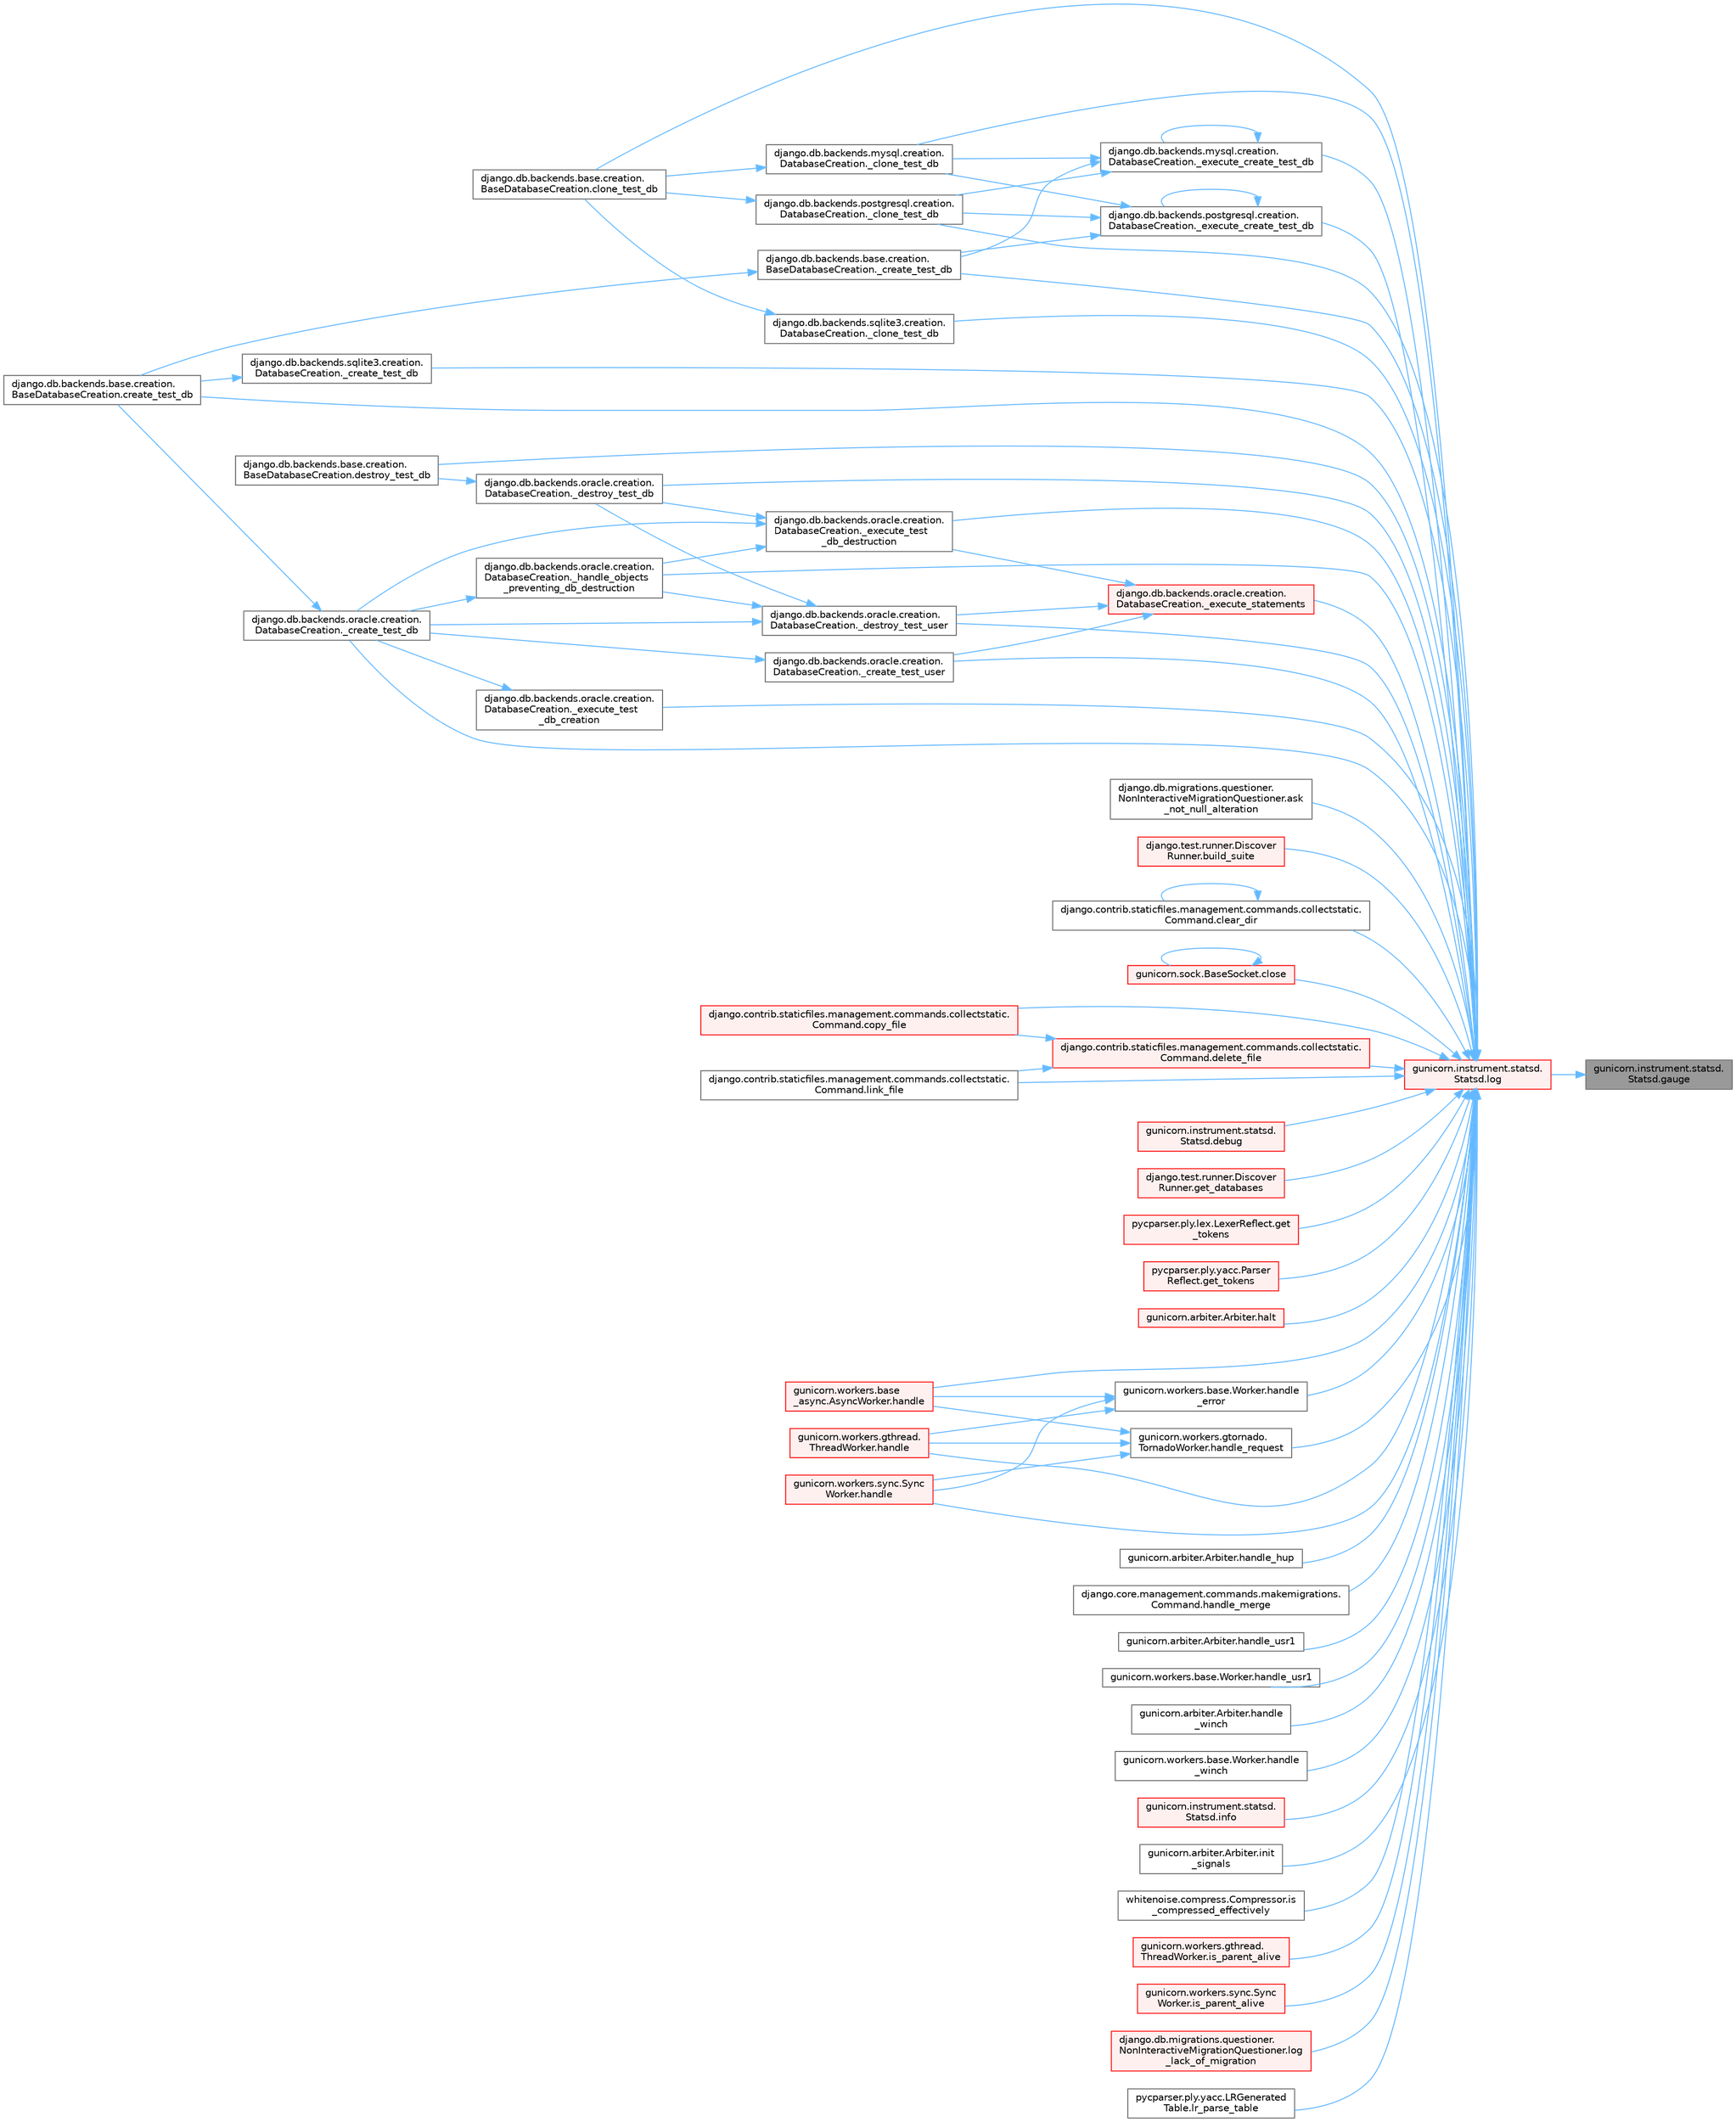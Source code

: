 digraph "gunicorn.instrument.statsd.Statsd.gauge"
{
 // LATEX_PDF_SIZE
  bgcolor="transparent";
  edge [fontname=Helvetica,fontsize=10,labelfontname=Helvetica,labelfontsize=10];
  node [fontname=Helvetica,fontsize=10,shape=box,height=0.2,width=0.4];
  rankdir="RL";
  Node1 [id="Node000001",label="gunicorn.instrument.statsd.\lStatsd.gauge",height=0.2,width=0.4,color="gray40", fillcolor="grey60", style="filled", fontcolor="black",tooltip=" "];
  Node1 -> Node2 [id="edge1_Node000001_Node000002",dir="back",color="steelblue1",style="solid",tooltip=" "];
  Node2 [id="Node000002",label="gunicorn.instrument.statsd.\lStatsd.log",height=0.2,width=0.4,color="red", fillcolor="#FFF0F0", style="filled",URL="$classgunicorn_1_1instrument_1_1statsd_1_1_statsd.html#ab99145cf0b7c66dbcebcbdcbd44b4953",tooltip=" "];
  Node2 -> Node3 [id="edge2_Node000002_Node000003",dir="back",color="steelblue1",style="solid",tooltip=" "];
  Node3 [id="Node000003",label="django.db.backends.mysql.creation.\lDatabaseCreation._clone_test_db",height=0.2,width=0.4,color="grey40", fillcolor="white", style="filled",URL="$classdjango_1_1db_1_1backends_1_1mysql_1_1creation_1_1_database_creation.html#ab4d99b6a9b6a81141d0fba9440d91619",tooltip=" "];
  Node3 -> Node4 [id="edge3_Node000003_Node000004",dir="back",color="steelblue1",style="solid",tooltip=" "];
  Node4 [id="Node000004",label="django.db.backends.base.creation.\lBaseDatabaseCreation.clone_test_db",height=0.2,width=0.4,color="grey40", fillcolor="white", style="filled",URL="$classdjango_1_1db_1_1backends_1_1base_1_1creation_1_1_base_database_creation.html#aa792ff2a6725c1020027c189ff967316",tooltip=" "];
  Node2 -> Node5 [id="edge4_Node000002_Node000005",dir="back",color="steelblue1",style="solid",tooltip=" "];
  Node5 [id="Node000005",label="django.db.backends.postgresql.creation.\lDatabaseCreation._clone_test_db",height=0.2,width=0.4,color="grey40", fillcolor="white", style="filled",URL="$classdjango_1_1db_1_1backends_1_1postgresql_1_1creation_1_1_database_creation.html#ab57e8a2ba94a8a4888fd435036b4c322",tooltip=" "];
  Node5 -> Node4 [id="edge5_Node000005_Node000004",dir="back",color="steelblue1",style="solid",tooltip=" "];
  Node2 -> Node6 [id="edge6_Node000002_Node000006",dir="back",color="steelblue1",style="solid",tooltip=" "];
  Node6 [id="Node000006",label="django.db.backends.sqlite3.creation.\lDatabaseCreation._clone_test_db",height=0.2,width=0.4,color="grey40", fillcolor="white", style="filled",URL="$classdjango_1_1db_1_1backends_1_1sqlite3_1_1creation_1_1_database_creation.html#a43a28bd11187e2b0677fd0be7643387b",tooltip=" "];
  Node6 -> Node4 [id="edge7_Node000006_Node000004",dir="back",color="steelblue1",style="solid",tooltip=" "];
  Node2 -> Node7 [id="edge8_Node000002_Node000007",dir="back",color="steelblue1",style="solid",tooltip=" "];
  Node7 [id="Node000007",label="django.db.backends.base.creation.\lBaseDatabaseCreation._create_test_db",height=0.2,width=0.4,color="grey40", fillcolor="white", style="filled",URL="$classdjango_1_1db_1_1backends_1_1base_1_1creation_1_1_base_database_creation.html#a3782aff49b95503af2f0e518a10dc22d",tooltip=" "];
  Node7 -> Node8 [id="edge9_Node000007_Node000008",dir="back",color="steelblue1",style="solid",tooltip=" "];
  Node8 [id="Node000008",label="django.db.backends.base.creation.\lBaseDatabaseCreation.create_test_db",height=0.2,width=0.4,color="grey40", fillcolor="white", style="filled",URL="$classdjango_1_1db_1_1backends_1_1base_1_1creation_1_1_base_database_creation.html#af6962208f3f5ffa10ab9acf501090181",tooltip=" "];
  Node2 -> Node9 [id="edge10_Node000002_Node000009",dir="back",color="steelblue1",style="solid",tooltip=" "];
  Node9 [id="Node000009",label="django.db.backends.oracle.creation.\lDatabaseCreation._create_test_db",height=0.2,width=0.4,color="grey40", fillcolor="white", style="filled",URL="$classdjango_1_1db_1_1backends_1_1oracle_1_1creation_1_1_database_creation.html#aea03f2099a0f6691226755c6b60c133f",tooltip=" "];
  Node9 -> Node8 [id="edge11_Node000009_Node000008",dir="back",color="steelblue1",style="solid",tooltip=" "];
  Node2 -> Node10 [id="edge12_Node000002_Node000010",dir="back",color="steelblue1",style="solid",tooltip=" "];
  Node10 [id="Node000010",label="django.db.backends.sqlite3.creation.\lDatabaseCreation._create_test_db",height=0.2,width=0.4,color="grey40", fillcolor="white", style="filled",URL="$classdjango_1_1db_1_1backends_1_1sqlite3_1_1creation_1_1_database_creation.html#a67d2c057a1e604f78b379e63cd6bff28",tooltip=" "];
  Node10 -> Node8 [id="edge13_Node000010_Node000008",dir="back",color="steelblue1",style="solid",tooltip=" "];
  Node2 -> Node11 [id="edge14_Node000002_Node000011",dir="back",color="steelblue1",style="solid",tooltip=" "];
  Node11 [id="Node000011",label="django.db.backends.oracle.creation.\lDatabaseCreation._create_test_user",height=0.2,width=0.4,color="grey40", fillcolor="white", style="filled",URL="$classdjango_1_1db_1_1backends_1_1oracle_1_1creation_1_1_database_creation.html#a59ea754a7f0af2c6d24086c033e1a0dd",tooltip=" "];
  Node11 -> Node9 [id="edge15_Node000011_Node000009",dir="back",color="steelblue1",style="solid",tooltip=" "];
  Node2 -> Node12 [id="edge16_Node000002_Node000012",dir="back",color="steelblue1",style="solid",tooltip=" "];
  Node12 [id="Node000012",label="django.db.backends.oracle.creation.\lDatabaseCreation._destroy_test_db",height=0.2,width=0.4,color="grey40", fillcolor="white", style="filled",URL="$classdjango_1_1db_1_1backends_1_1oracle_1_1creation_1_1_database_creation.html#a08dd28500eb796fba820014d705845e1",tooltip=" "];
  Node12 -> Node13 [id="edge17_Node000012_Node000013",dir="back",color="steelblue1",style="solid",tooltip=" "];
  Node13 [id="Node000013",label="django.db.backends.base.creation.\lBaseDatabaseCreation.destroy_test_db",height=0.2,width=0.4,color="grey40", fillcolor="white", style="filled",URL="$classdjango_1_1db_1_1backends_1_1base_1_1creation_1_1_base_database_creation.html#a2c41c21dd95190d85b132c7666f9593d",tooltip=" "];
  Node2 -> Node14 [id="edge18_Node000002_Node000014",dir="back",color="steelblue1",style="solid",tooltip=" "];
  Node14 [id="Node000014",label="django.db.backends.oracle.creation.\lDatabaseCreation._destroy_test_user",height=0.2,width=0.4,color="grey40", fillcolor="white", style="filled",URL="$classdjango_1_1db_1_1backends_1_1oracle_1_1creation_1_1_database_creation.html#ac5b566d811b2dcccb9c6c125486ec8b9",tooltip=" "];
  Node14 -> Node9 [id="edge19_Node000014_Node000009",dir="back",color="steelblue1",style="solid",tooltip=" "];
  Node14 -> Node12 [id="edge20_Node000014_Node000012",dir="back",color="steelblue1",style="solid",tooltip=" "];
  Node14 -> Node15 [id="edge21_Node000014_Node000015",dir="back",color="steelblue1",style="solid",tooltip=" "];
  Node15 [id="Node000015",label="django.db.backends.oracle.creation.\lDatabaseCreation._handle_objects\l_preventing_db_destruction",height=0.2,width=0.4,color="grey40", fillcolor="white", style="filled",URL="$classdjango_1_1db_1_1backends_1_1oracle_1_1creation_1_1_database_creation.html#a1c37c804f0a89dbadda5bc9fd5b601af",tooltip=" "];
  Node15 -> Node9 [id="edge22_Node000015_Node000009",dir="back",color="steelblue1",style="solid",tooltip=" "];
  Node2 -> Node16 [id="edge23_Node000002_Node000016",dir="back",color="steelblue1",style="solid",tooltip=" "];
  Node16 [id="Node000016",label="django.db.backends.mysql.creation.\lDatabaseCreation._execute_create_test_db",height=0.2,width=0.4,color="grey40", fillcolor="white", style="filled",URL="$classdjango_1_1db_1_1backends_1_1mysql_1_1creation_1_1_database_creation.html#ab42ab74c9087be175aad845aec9d4160",tooltip=" "];
  Node16 -> Node3 [id="edge24_Node000016_Node000003",dir="back",color="steelblue1",style="solid",tooltip=" "];
  Node16 -> Node5 [id="edge25_Node000016_Node000005",dir="back",color="steelblue1",style="solid",tooltip=" "];
  Node16 -> Node7 [id="edge26_Node000016_Node000007",dir="back",color="steelblue1",style="solid",tooltip=" "];
  Node16 -> Node16 [id="edge27_Node000016_Node000016",dir="back",color="steelblue1",style="solid",tooltip=" "];
  Node2 -> Node17 [id="edge28_Node000002_Node000017",dir="back",color="steelblue1",style="solid",tooltip=" "];
  Node17 [id="Node000017",label="django.db.backends.postgresql.creation.\lDatabaseCreation._execute_create_test_db",height=0.2,width=0.4,color="grey40", fillcolor="white", style="filled",URL="$classdjango_1_1db_1_1backends_1_1postgresql_1_1creation_1_1_database_creation.html#a8c9e9502a3370ff7f46e7982b1ace1ec",tooltip=" "];
  Node17 -> Node3 [id="edge29_Node000017_Node000003",dir="back",color="steelblue1",style="solid",tooltip=" "];
  Node17 -> Node5 [id="edge30_Node000017_Node000005",dir="back",color="steelblue1",style="solid",tooltip=" "];
  Node17 -> Node7 [id="edge31_Node000017_Node000007",dir="back",color="steelblue1",style="solid",tooltip=" "];
  Node17 -> Node17 [id="edge32_Node000017_Node000017",dir="back",color="steelblue1",style="solid",tooltip=" "];
  Node2 -> Node18 [id="edge33_Node000002_Node000018",dir="back",color="steelblue1",style="solid",tooltip=" "];
  Node18 [id="Node000018",label="django.db.backends.oracle.creation.\lDatabaseCreation._execute_statements",height=0.2,width=0.4,color="red", fillcolor="#FFF0F0", style="filled",URL="$classdjango_1_1db_1_1backends_1_1oracle_1_1creation_1_1_database_creation.html#a40f0a887cb7b18753bb057b12ede6de5",tooltip=" "];
  Node18 -> Node11 [id="edge34_Node000018_Node000011",dir="back",color="steelblue1",style="solid",tooltip=" "];
  Node18 -> Node14 [id="edge35_Node000018_Node000014",dir="back",color="steelblue1",style="solid",tooltip=" "];
  Node18 -> Node21 [id="edge36_Node000018_Node000021",dir="back",color="steelblue1",style="solid",tooltip=" "];
  Node21 [id="Node000021",label="django.db.backends.oracle.creation.\lDatabaseCreation._execute_test\l_db_destruction",height=0.2,width=0.4,color="grey40", fillcolor="white", style="filled",URL="$classdjango_1_1db_1_1backends_1_1oracle_1_1creation_1_1_database_creation.html#a122c68cb1495e4c1a5c9c6a8f61ea46f",tooltip=" "];
  Node21 -> Node9 [id="edge37_Node000021_Node000009",dir="back",color="steelblue1",style="solid",tooltip=" "];
  Node21 -> Node12 [id="edge38_Node000021_Node000012",dir="back",color="steelblue1",style="solid",tooltip=" "];
  Node21 -> Node15 [id="edge39_Node000021_Node000015",dir="back",color="steelblue1",style="solid",tooltip=" "];
  Node2 -> Node20 [id="edge40_Node000002_Node000020",dir="back",color="steelblue1",style="solid",tooltip=" "];
  Node20 [id="Node000020",label="django.db.backends.oracle.creation.\lDatabaseCreation._execute_test\l_db_creation",height=0.2,width=0.4,color="grey40", fillcolor="white", style="filled",URL="$classdjango_1_1db_1_1backends_1_1oracle_1_1creation_1_1_database_creation.html#a66d037f8286d396a98cf6ad2a5b9f25f",tooltip=" "];
  Node20 -> Node9 [id="edge41_Node000020_Node000009",dir="back",color="steelblue1",style="solid",tooltip=" "];
  Node2 -> Node21 [id="edge42_Node000002_Node000021",dir="back",color="steelblue1",style="solid",tooltip=" "];
  Node2 -> Node15 [id="edge43_Node000002_Node000015",dir="back",color="steelblue1",style="solid",tooltip=" "];
  Node2 -> Node22 [id="edge44_Node000002_Node000022",dir="back",color="steelblue1",style="solid",tooltip=" "];
  Node22 [id="Node000022",label="django.db.migrations.questioner.\lNonInteractiveMigrationQuestioner.ask\l_not_null_alteration",height=0.2,width=0.4,color="grey40", fillcolor="white", style="filled",URL="$classdjango_1_1db_1_1migrations_1_1questioner_1_1_non_interactive_migration_questioner.html#a8e2e9dcddaff9a58581a3bdfbc87136f",tooltip=" "];
  Node2 -> Node23 [id="edge45_Node000002_Node000023",dir="back",color="steelblue1",style="solid",tooltip=" "];
  Node23 [id="Node000023",label="django.test.runner.Discover\lRunner.build_suite",height=0.2,width=0.4,color="red", fillcolor="#FFF0F0", style="filled",URL="$classdjango_1_1test_1_1runner_1_1_discover_runner.html#a59c1b9e138786179fdbfce3ab15bf2c8",tooltip=" "];
  Node2 -> Node25 [id="edge46_Node000002_Node000025",dir="back",color="steelblue1",style="solid",tooltip=" "];
  Node25 [id="Node000025",label="django.contrib.staticfiles.management.commands.collectstatic.\lCommand.clear_dir",height=0.2,width=0.4,color="grey40", fillcolor="white", style="filled",URL="$classdjango_1_1contrib_1_1staticfiles_1_1management_1_1commands_1_1collectstatic_1_1_command.html#a2974077448bb3e1203a0c82350976399",tooltip=" "];
  Node25 -> Node25 [id="edge47_Node000025_Node000025",dir="back",color="steelblue1",style="solid",tooltip=" "];
  Node2 -> Node4 [id="edge48_Node000002_Node000004",dir="back",color="steelblue1",style="solid",tooltip=" "];
  Node2 -> Node26 [id="edge49_Node000002_Node000026",dir="back",color="steelblue1",style="solid",tooltip=" "];
  Node26 [id="Node000026",label="gunicorn.sock.BaseSocket.close",height=0.2,width=0.4,color="red", fillcolor="#FFF0F0", style="filled",URL="$classgunicorn_1_1sock_1_1_base_socket.html#af2002e81bf30cc8c6614f9568af6ef06",tooltip=" "];
  Node26 -> Node26 [id="edge50_Node000026_Node000026",dir="back",color="steelblue1",style="solid",tooltip=" "];
  Node2 -> Node432 [id="edge51_Node000002_Node000432",dir="back",color="steelblue1",style="solid",tooltip=" "];
  Node432 [id="Node000432",label="django.contrib.staticfiles.management.commands.collectstatic.\lCommand.copy_file",height=0.2,width=0.4,color="red", fillcolor="#FFF0F0", style="filled",URL="$classdjango_1_1contrib_1_1staticfiles_1_1management_1_1commands_1_1collectstatic_1_1_command.html#aa1d53e284649215d968d4bb505fb4d4b",tooltip=" "];
  Node2 -> Node8 [id="edge52_Node000002_Node000008",dir="back",color="steelblue1",style="solid",tooltip=" "];
  Node2 -> Node445 [id="edge53_Node000002_Node000445",dir="back",color="steelblue1",style="solid",tooltip=" "];
  Node445 [id="Node000445",label="gunicorn.instrument.statsd.\lStatsd.debug",height=0.2,width=0.4,color="red", fillcolor="#FFF0F0", style="filled",URL="$classgunicorn_1_1instrument_1_1statsd_1_1_statsd.html#abb1906a025131e88e3da6201580d70b8",tooltip=" "];
  Node2 -> Node488 [id="edge54_Node000002_Node000488",dir="back",color="steelblue1",style="solid",tooltip=" "];
  Node488 [id="Node000488",label="django.contrib.staticfiles.management.commands.collectstatic.\lCommand.delete_file",height=0.2,width=0.4,color="red", fillcolor="#FFF0F0", style="filled",URL="$classdjango_1_1contrib_1_1staticfiles_1_1management_1_1commands_1_1collectstatic_1_1_command.html#a54d45dfce4bec3a86e7cd24afd6ade21",tooltip=" "];
  Node488 -> Node432 [id="edge55_Node000488_Node000432",dir="back",color="steelblue1",style="solid",tooltip=" "];
  Node488 -> Node489 [id="edge56_Node000488_Node000489",dir="back",color="steelblue1",style="solid",tooltip=" "];
  Node489 [id="Node000489",label="django.contrib.staticfiles.management.commands.collectstatic.\lCommand.link_file",height=0.2,width=0.4,color="grey40", fillcolor="white", style="filled",URL="$classdjango_1_1contrib_1_1staticfiles_1_1management_1_1commands_1_1collectstatic_1_1_command.html#a9f40fd410a4380b3e4183506f4053e24",tooltip=" "];
  Node2 -> Node13 [id="edge57_Node000002_Node000013",dir="back",color="steelblue1",style="solid",tooltip=" "];
  Node2 -> Node492 [id="edge58_Node000002_Node000492",dir="back",color="steelblue1",style="solid",tooltip=" "];
  Node492 [id="Node000492",label="django.test.runner.Discover\lRunner.get_databases",height=0.2,width=0.4,color="red", fillcolor="#FFF0F0", style="filled",URL="$classdjango_1_1test_1_1runner_1_1_discover_runner.html#ad447cd139bbf24a8ca2d0c4bd0bb9810",tooltip=" "];
  Node2 -> Node493 [id="edge59_Node000002_Node000493",dir="back",color="steelblue1",style="solid",tooltip=" "];
  Node493 [id="Node000493",label="pycparser.ply.lex.LexerReflect.get\l_tokens",height=0.2,width=0.4,color="red", fillcolor="#FFF0F0", style="filled",URL="$classpycparser_1_1ply_1_1lex_1_1_lexer_reflect.html#a10983bce282c9b55abb82ce3807c6286",tooltip=" "];
  Node2 -> Node498 [id="edge60_Node000002_Node000498",dir="back",color="steelblue1",style="solid",tooltip=" "];
  Node498 [id="Node000498",label="pycparser.ply.yacc.Parser\lReflect.get_tokens",height=0.2,width=0.4,color="red", fillcolor="#FFF0F0", style="filled",URL="$classpycparser_1_1ply_1_1yacc_1_1_parser_reflect.html#a32a8391d1552f74d1fd812eec68dc908",tooltip=" "];
  Node2 -> Node499 [id="edge61_Node000002_Node000499",dir="back",color="steelblue1",style="solid",tooltip=" "];
  Node499 [id="Node000499",label="gunicorn.arbiter.Arbiter.halt",height=0.2,width=0.4,color="red", fillcolor="#FFF0F0", style="filled",URL="$classgunicorn_1_1arbiter_1_1_arbiter.html#a8c96a567bd668d560500593a6681b98c",tooltip=" "];
  Node2 -> Node501 [id="edge62_Node000002_Node000501",dir="back",color="steelblue1",style="solid",tooltip=" "];
  Node501 [id="Node000501",label="gunicorn.workers.base\l_async.AsyncWorker.handle",height=0.2,width=0.4,color="red", fillcolor="#FFF0F0", style="filled",URL="$classgunicorn_1_1workers_1_1base__async_1_1_async_worker.html#a70fcd33fad885f927f5ecd568c687cda",tooltip=" "];
  Node2 -> Node1661 [id="edge63_Node000002_Node001661",dir="back",color="steelblue1",style="solid",tooltip=" "];
  Node1661 [id="Node001661",label="gunicorn.workers.gthread.\lThreadWorker.handle",height=0.2,width=0.4,color="red", fillcolor="#FFF0F0", style="filled",URL="$classgunicorn_1_1workers_1_1gthread_1_1_thread_worker.html#a4f8aea398a9cc47d2065177bb1b6ccf1",tooltip=" "];
  Node2 -> Node1662 [id="edge64_Node000002_Node001662",dir="back",color="steelblue1",style="solid",tooltip=" "];
  Node1662 [id="Node001662",label="gunicorn.workers.sync.Sync\lWorker.handle",height=0.2,width=0.4,color="red", fillcolor="#FFF0F0", style="filled",URL="$classgunicorn_1_1workers_1_1sync_1_1_sync_worker.html#a50db3bfd7d97e0e4cb7e22bd066dd7de",tooltip=" "];
  Node2 -> Node2987 [id="edge65_Node000002_Node002987",dir="back",color="steelblue1",style="solid",tooltip=" "];
  Node2987 [id="Node002987",label="gunicorn.workers.base.Worker.handle\l_error",height=0.2,width=0.4,color="grey40", fillcolor="white", style="filled",URL="$classgunicorn_1_1workers_1_1base_1_1_worker.html#a84b066558e4585071f2080a54491348b",tooltip=" "];
  Node2987 -> Node501 [id="edge66_Node002987_Node000501",dir="back",color="steelblue1",style="solid",tooltip=" "];
  Node2987 -> Node1661 [id="edge67_Node002987_Node001661",dir="back",color="steelblue1",style="solid",tooltip=" "];
  Node2987 -> Node1662 [id="edge68_Node002987_Node001662",dir="back",color="steelblue1",style="solid",tooltip=" "];
  Node2 -> Node2988 [id="edge69_Node000002_Node002988",dir="back",color="steelblue1",style="solid",tooltip=" "];
  Node2988 [id="Node002988",label="gunicorn.arbiter.Arbiter.handle_hup",height=0.2,width=0.4,color="grey40", fillcolor="white", style="filled",URL="$classgunicorn_1_1arbiter_1_1_arbiter.html#acd39e34c239d616535407aaeed5bc729",tooltip=" "];
  Node2 -> Node2989 [id="edge70_Node000002_Node002989",dir="back",color="steelblue1",style="solid",tooltip=" "];
  Node2989 [id="Node002989",label="django.core.management.commands.makemigrations.\lCommand.handle_merge",height=0.2,width=0.4,color="grey40", fillcolor="white", style="filled",URL="$classdjango_1_1core_1_1management_1_1commands_1_1makemigrations_1_1_command.html#af964b9239ce981991c926a073a957363",tooltip=" "];
  Node2 -> Node2990 [id="edge71_Node000002_Node002990",dir="back",color="steelblue1",style="solid",tooltip=" "];
  Node2990 [id="Node002990",label="gunicorn.workers.gtornado.\lTornadoWorker.handle_request",height=0.2,width=0.4,color="grey40", fillcolor="white", style="filled",URL="$classgunicorn_1_1workers_1_1gtornado_1_1_tornado_worker.html#af727c2c767773e983986391a3a4dd812",tooltip=" "];
  Node2990 -> Node501 [id="edge72_Node002990_Node000501",dir="back",color="steelblue1",style="solid",tooltip=" "];
  Node2990 -> Node1661 [id="edge73_Node002990_Node001661",dir="back",color="steelblue1",style="solid",tooltip=" "];
  Node2990 -> Node1662 [id="edge74_Node002990_Node001662",dir="back",color="steelblue1",style="solid",tooltip=" "];
  Node2 -> Node2991 [id="edge75_Node000002_Node002991",dir="back",color="steelblue1",style="solid",tooltip=" "];
  Node2991 [id="Node002991",label="gunicorn.arbiter.Arbiter.handle_usr1",height=0.2,width=0.4,color="grey40", fillcolor="white", style="filled",URL="$classgunicorn_1_1arbiter_1_1_arbiter.html#a718b519672bd8e0a38d2d8e435548638",tooltip=" "];
  Node2 -> Node2992 [id="edge76_Node000002_Node002992",dir="back",color="steelblue1",style="solid",tooltip=" "];
  Node2992 [id="Node002992",label="gunicorn.workers.base.Worker.handle_usr1",height=0.2,width=0.4,color="grey40", fillcolor="white", style="filled",URL="$classgunicorn_1_1workers_1_1base_1_1_worker.html#ab210d2a495db8384d4f60c454e0f6ac1",tooltip=" "];
  Node2 -> Node2993 [id="edge77_Node000002_Node002993",dir="back",color="steelblue1",style="solid",tooltip=" "];
  Node2993 [id="Node002993",label="gunicorn.arbiter.Arbiter.handle\l_winch",height=0.2,width=0.4,color="grey40", fillcolor="white", style="filled",URL="$classgunicorn_1_1arbiter_1_1_arbiter.html#ad1c14180d8464717ef7fa073d2df34a1",tooltip=" "];
  Node2 -> Node2994 [id="edge78_Node000002_Node002994",dir="back",color="steelblue1",style="solid",tooltip=" "];
  Node2994 [id="Node002994",label="gunicorn.workers.base.Worker.handle\l_winch",height=0.2,width=0.4,color="grey40", fillcolor="white", style="filled",URL="$classgunicorn_1_1workers_1_1base_1_1_worker.html#a7188e2b168dcc8effdf008b05786129b",tooltip=" "];
  Node2 -> Node2995 [id="edge79_Node000002_Node002995",dir="back",color="steelblue1",style="solid",tooltip=" "];
  Node2995 [id="Node002995",label="gunicorn.instrument.statsd.\lStatsd.info",height=0.2,width=0.4,color="red", fillcolor="#FFF0F0", style="filled",URL="$classgunicorn_1_1instrument_1_1statsd_1_1_statsd.html#af7b8c148b12c3f59902f29c3c26d2394",tooltip=" "];
  Node2 -> Node2996 [id="edge80_Node000002_Node002996",dir="back",color="steelblue1",style="solid",tooltip=" "];
  Node2996 [id="Node002996",label="gunicorn.arbiter.Arbiter.init\l_signals",height=0.2,width=0.4,color="grey40", fillcolor="white", style="filled",URL="$classgunicorn_1_1arbiter_1_1_arbiter.html#a864feb0132da77a04df82b2299d2b626",tooltip=" "];
  Node2 -> Node2997 [id="edge81_Node000002_Node002997",dir="back",color="steelblue1",style="solid",tooltip=" "];
  Node2997 [id="Node002997",label="whitenoise.compress.Compressor.is\l_compressed_effectively",height=0.2,width=0.4,color="grey40", fillcolor="white", style="filled",URL="$classwhitenoise_1_1compress_1_1_compressor.html#a3e07bca5191a2fe8e7b6b8840ea8dde0",tooltip=" "];
  Node2 -> Node2998 [id="edge82_Node000002_Node002998",dir="back",color="steelblue1",style="solid",tooltip=" "];
  Node2998 [id="Node002998",label="gunicorn.workers.gthread.\lThreadWorker.is_parent_alive",height=0.2,width=0.4,color="red", fillcolor="#FFF0F0", style="filled",URL="$classgunicorn_1_1workers_1_1gthread_1_1_thread_worker.html#a9861fddac139dddd94467a82f058699c",tooltip=" "];
  Node2 -> Node2999 [id="edge83_Node000002_Node002999",dir="back",color="steelblue1",style="solid",tooltip=" "];
  Node2999 [id="Node002999",label="gunicorn.workers.sync.Sync\lWorker.is_parent_alive",height=0.2,width=0.4,color="red", fillcolor="#FFF0F0", style="filled",URL="$classgunicorn_1_1workers_1_1sync_1_1_sync_worker.html#ade1628c74b681360444270ddf613022e",tooltip=" "];
  Node2 -> Node489 [id="edge84_Node000002_Node000489",dir="back",color="steelblue1",style="solid",tooltip=" "];
  Node2 -> Node3000 [id="edge85_Node000002_Node003000",dir="back",color="steelblue1",style="solid",tooltip=" "];
  Node3000 [id="Node003000",label="django.db.migrations.questioner.\lNonInteractiveMigrationQuestioner.log\l_lack_of_migration",height=0.2,width=0.4,color="red", fillcolor="#FFF0F0", style="filled",URL="$classdjango_1_1db_1_1migrations_1_1questioner_1_1_non_interactive_migration_questioner.html#a7efc9a23b09083a1d7c50206ede7b880",tooltip=" "];
  Node2 -> Node3003 [id="edge86_Node000002_Node003003",dir="back",color="steelblue1",style="solid",tooltip=" "];
  Node3003 [id="Node003003",label="pycparser.ply.yacc.LRGenerated\lTable.lr_parse_table",height=0.2,width=0.4,color="grey40", fillcolor="white", style="filled",URL="$classpycparser_1_1ply_1_1yacc_1_1_l_r_generated_table.html#ac57ad9ac9204af942619d17f4bdaaf20",tooltip=" "];
}
